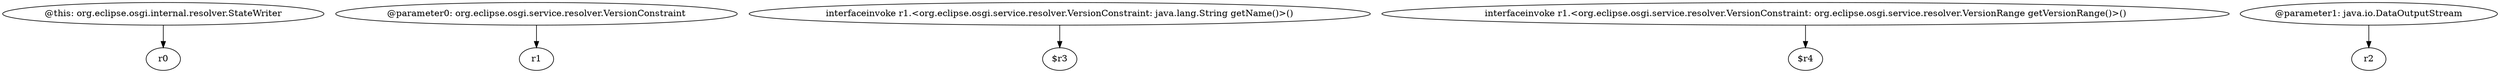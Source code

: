 digraph g {
0[label="@this: org.eclipse.osgi.internal.resolver.StateWriter"]
1[label="r0"]
0->1[label=""]
2[label="@parameter0: org.eclipse.osgi.service.resolver.VersionConstraint"]
3[label="r1"]
2->3[label=""]
4[label="interfaceinvoke r1.<org.eclipse.osgi.service.resolver.VersionConstraint: java.lang.String getName()>()"]
5[label="$r3"]
4->5[label=""]
6[label="interfaceinvoke r1.<org.eclipse.osgi.service.resolver.VersionConstraint: org.eclipse.osgi.service.resolver.VersionRange getVersionRange()>()"]
7[label="$r4"]
6->7[label=""]
8[label="@parameter1: java.io.DataOutputStream"]
9[label="r2"]
8->9[label=""]
}